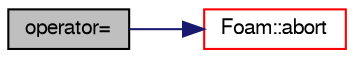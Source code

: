 digraph "operator="
{
  bgcolor="transparent";
  edge [fontname="FreeSans",fontsize="10",labelfontname="FreeSans",labelfontsize="10"];
  node [fontname="FreeSans",fontsize="10",shape=record];
  rankdir="LR";
  Node959 [label="operator=",height=0.2,width=0.4,color="black", fillcolor="grey75", style="filled", fontcolor="black"];
  Node959 -> Node960 [color="midnightblue",fontsize="10",style="solid",fontname="FreeSans"];
  Node960 [label="Foam::abort",height=0.2,width=0.4,color="red",URL="$a21124.html#a447107a607d03e417307c203fa5fb44b"];
}
